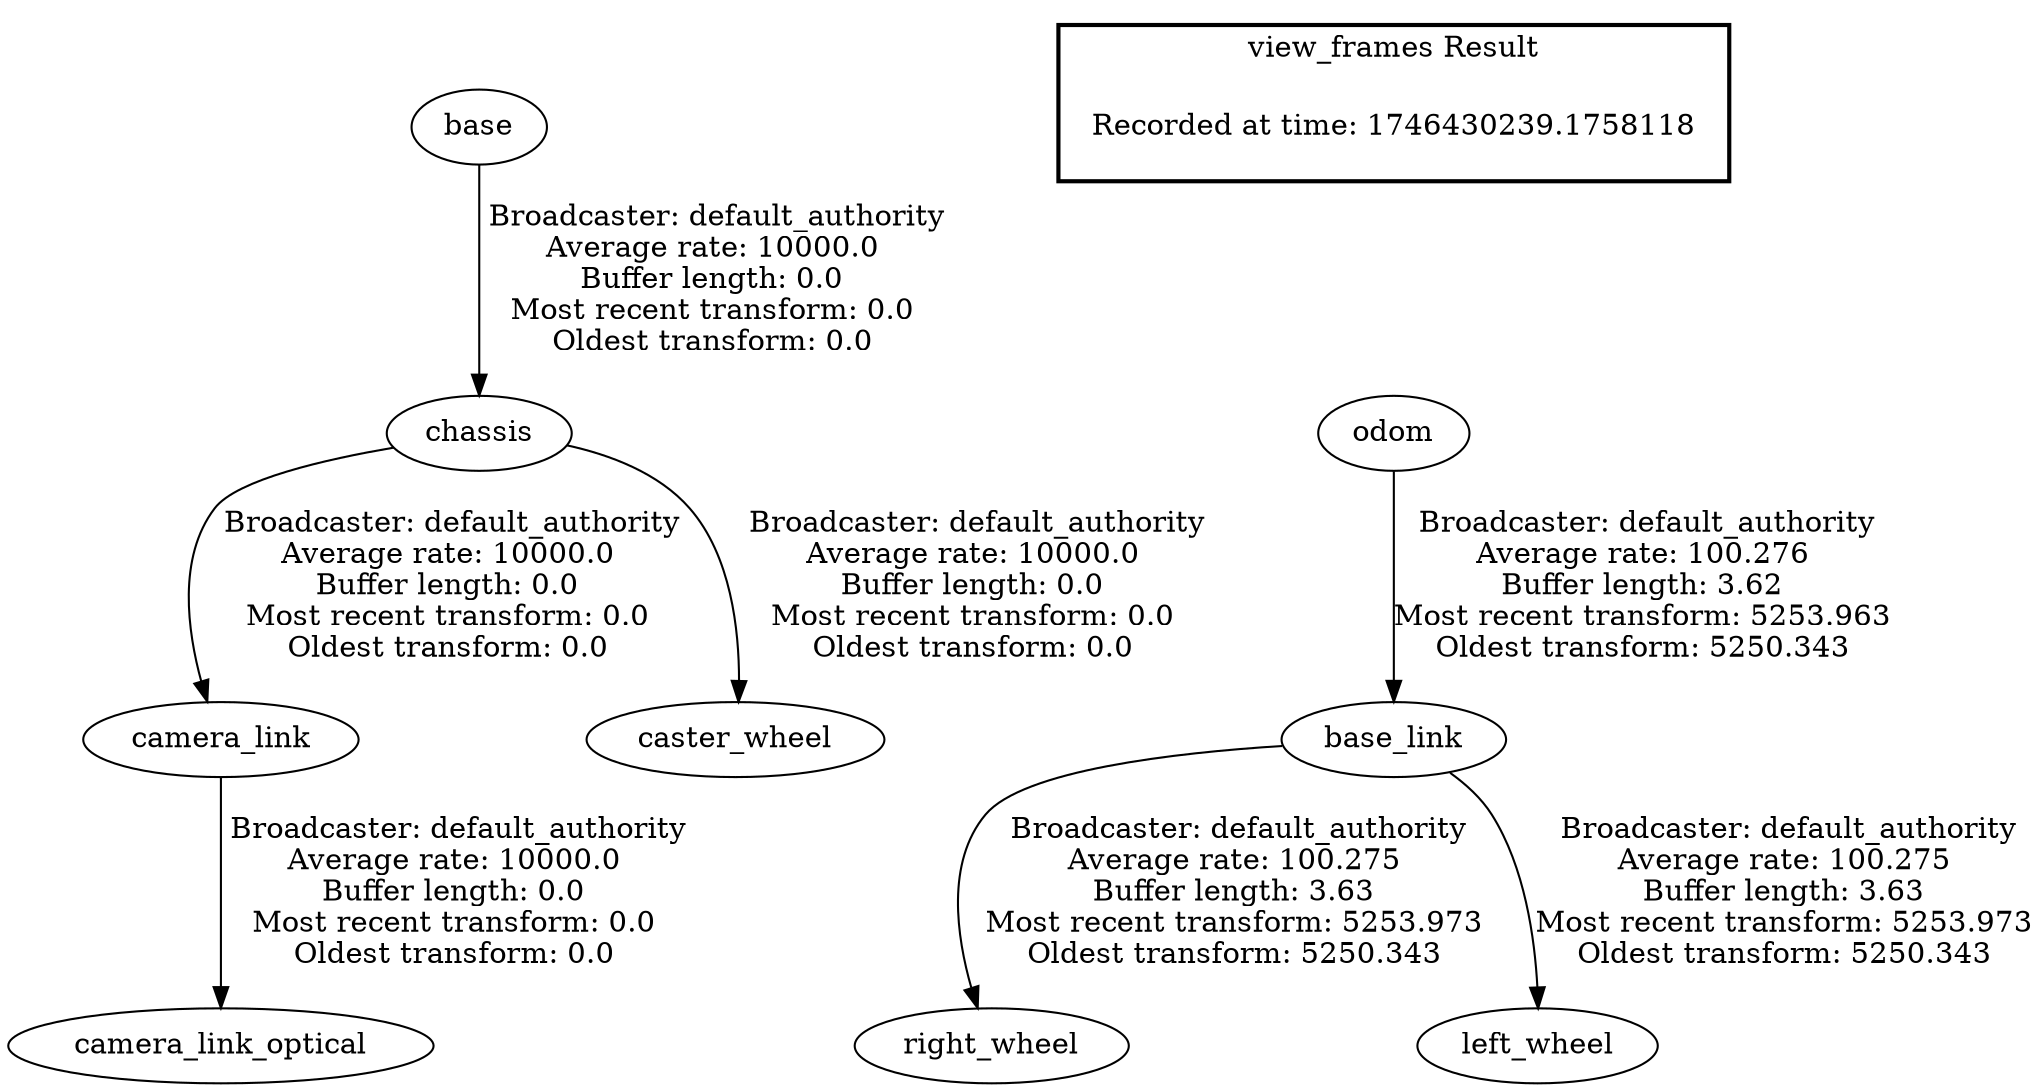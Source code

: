 digraph G {
"chassis" -> "camera_link"[label=" Broadcaster: default_authority\nAverage rate: 10000.0\nBuffer length: 0.0\nMost recent transform: 0.0\nOldest transform: 0.0\n"];
"base" -> "chassis"[label=" Broadcaster: default_authority\nAverage rate: 10000.0\nBuffer length: 0.0\nMost recent transform: 0.0\nOldest transform: 0.0\n"];
"camera_link" -> "camera_link_optical"[label=" Broadcaster: default_authority\nAverage rate: 10000.0\nBuffer length: 0.0\nMost recent transform: 0.0\nOldest transform: 0.0\n"];
"chassis" -> "caster_wheel"[label=" Broadcaster: default_authority\nAverage rate: 10000.0\nBuffer length: 0.0\nMost recent transform: 0.0\nOldest transform: 0.0\n"];
"base_link" -> "right_wheel"[label=" Broadcaster: default_authority\nAverage rate: 100.275\nBuffer length: 3.63\nMost recent transform: 5253.973\nOldest transform: 5250.343\n"];
"odom" -> "base_link"[label=" Broadcaster: default_authority\nAverage rate: 100.276\nBuffer length: 3.62\nMost recent transform: 5253.963\nOldest transform: 5250.343\n"];
"base_link" -> "left_wheel"[label=" Broadcaster: default_authority\nAverage rate: 100.275\nBuffer length: 3.63\nMost recent transform: 5253.973\nOldest transform: 5250.343\n"];
edge [style=invis];
 subgraph cluster_legend { style=bold; color=black; label ="view_frames Result";
"Recorded at time: 1746430239.1758118"[ shape=plaintext ] ;
}->"odom";
}